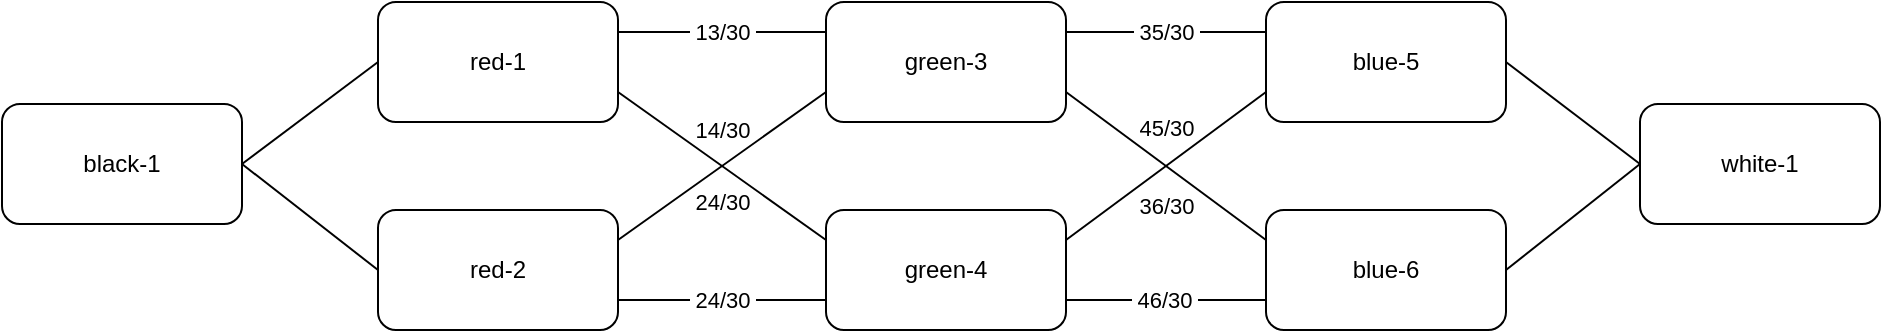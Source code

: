 <mxfile version="24.8.3">
  <diagram name="Page-1" id="ai1lAI1cXWnI07Mm7c0X">
    <mxGraphModel dx="1342" dy="1751" grid="0" gridSize="10" guides="1" tooltips="1" connect="1" arrows="1" fold="1" page="0" pageScale="1" pageWidth="850" pageHeight="1100" math="0" shadow="0">
      <root>
        <mxCell id="0" />
        <mxCell id="1" parent="0" />
        <mxCell id="yNI_FjUCum76xhI8nO26-14" style="rounded=0;orthogonalLoop=1;jettySize=auto;html=1;exitX=0;exitY=0.5;exitDx=0;exitDy=0;entryX=1;entryY=0.5;entryDx=0;entryDy=0;endArrow=none;endFill=0;" edge="1" parent="1" source="tsdURmEtjTxGYdrAqslD-4" target="yNI_FjUCum76xhI8nO26-11">
          <mxGeometry relative="1" as="geometry" />
        </mxCell>
        <mxCell id="tsdURmEtjTxGYdrAqslD-4" value="red-2" style="rounded=1;whiteSpace=wrap;html=1;" parent="1" vertex="1">
          <mxGeometry x="-141" y="143" width="120" height="60" as="geometry" />
        </mxCell>
        <mxCell id="tsdURmEtjTxGYdrAqslD-21" style="rounded=0;orthogonalLoop=1;jettySize=auto;html=1;exitX=1;exitY=0.25;exitDx=0;exitDy=0;entryX=0;entryY=0.25;entryDx=0;entryDy=0;fontSize=12;startSize=8;endSize=8;endArrow=none;endFill=0;flowAnimation=0;arcSize=20;" parent="1" source="tsdURmEtjTxGYdrAqslD-6" target="tsdURmEtjTxGYdrAqslD-8" edge="1">
          <mxGeometry relative="1" as="geometry" />
        </mxCell>
        <mxCell id="yNI_FjUCum76xhI8nO26-5" value="&amp;nbsp;13/30&amp;nbsp; " style="edgeLabel;html=1;align=center;verticalAlign=middle;resizable=0;points=[];" vertex="1" connectable="0" parent="tsdURmEtjTxGYdrAqslD-21">
          <mxGeometry x="-0.002" relative="1" as="geometry">
            <mxPoint as="offset" />
          </mxGeometry>
        </mxCell>
        <mxCell id="yNI_FjUCum76xhI8nO26-13" style="rounded=0;orthogonalLoop=1;jettySize=auto;html=1;exitX=0;exitY=0.5;exitDx=0;exitDy=0;entryX=1;entryY=0.5;entryDx=0;entryDy=0;endArrow=none;endFill=0;" edge="1" parent="1" source="tsdURmEtjTxGYdrAqslD-6" target="yNI_FjUCum76xhI8nO26-11">
          <mxGeometry relative="1" as="geometry" />
        </mxCell>
        <mxCell id="tsdURmEtjTxGYdrAqslD-6" value="red-1" style="rounded=1;whiteSpace=wrap;html=1;" parent="1" vertex="1">
          <mxGeometry x="-141" y="39" width="120" height="60" as="geometry" />
        </mxCell>
        <mxCell id="tsdURmEtjTxGYdrAqslD-7" value="green-4" style="rounded=1;whiteSpace=wrap;html=1;" parent="1" vertex="1">
          <mxGeometry x="83" y="143" width="120" height="60" as="geometry" />
        </mxCell>
        <mxCell id="tsdURmEtjTxGYdrAqslD-8" value="green-3" style="rounded=1;whiteSpace=wrap;html=1;" parent="1" vertex="1">
          <mxGeometry x="83" y="39" width="120" height="60" as="geometry" />
        </mxCell>
        <mxCell id="yNI_FjUCum76xhI8nO26-16" style="rounded=0;orthogonalLoop=1;jettySize=auto;html=1;exitX=1;exitY=0.5;exitDx=0;exitDy=0;entryX=0;entryY=0.5;entryDx=0;entryDy=0;endArrow=none;endFill=0;" edge="1" parent="1" source="tsdURmEtjTxGYdrAqslD-9" target="yNI_FjUCum76xhI8nO26-12">
          <mxGeometry relative="1" as="geometry">
            <mxPoint x="475" y="124" as="targetPoint" />
          </mxGeometry>
        </mxCell>
        <mxCell id="tsdURmEtjTxGYdrAqslD-9" value="blue-6" style="rounded=1;whiteSpace=wrap;html=1;" parent="1" vertex="1">
          <mxGeometry x="303" y="143" width="120" height="60" as="geometry" />
        </mxCell>
        <mxCell id="yNI_FjUCum76xhI8nO26-15" style="rounded=0;orthogonalLoop=1;jettySize=auto;html=1;exitX=1;exitY=0.5;exitDx=0;exitDy=0;entryX=0;entryY=0.5;entryDx=0;entryDy=0;endArrow=none;endFill=0;" edge="1" parent="1" source="tsdURmEtjTxGYdrAqslD-10" target="yNI_FjUCum76xhI8nO26-12">
          <mxGeometry relative="1" as="geometry" />
        </mxCell>
        <mxCell id="tsdURmEtjTxGYdrAqslD-10" value="blue-5" style="rounded=1;whiteSpace=wrap;html=1;" parent="1" vertex="1">
          <mxGeometry x="303" y="39" width="120" height="60" as="geometry" />
        </mxCell>
        <mxCell id="tsdURmEtjTxGYdrAqslD-23" style="rounded=0;orthogonalLoop=1;jettySize=auto;html=1;exitX=1;exitY=0.75;exitDx=0;exitDy=0;entryX=0;entryY=0.75;entryDx=0;entryDy=0;fontSize=12;startSize=8;endSize=8;endArrow=none;endFill=0;flowAnimation=0;arcSize=20;" parent="1" source="tsdURmEtjTxGYdrAqslD-4" target="tsdURmEtjTxGYdrAqslD-7" edge="1">
          <mxGeometry relative="1" as="geometry">
            <mxPoint x="27" y="35" as="sourcePoint" />
            <mxPoint x="93" y="95" as="targetPoint" />
          </mxGeometry>
        </mxCell>
        <mxCell id="yNI_FjUCum76xhI8nO26-3" value="&amp;nbsp;24/30&amp;nbsp; " style="edgeLabel;html=1;align=center;verticalAlign=middle;resizable=0;points=[];" vertex="1" connectable="0" parent="tsdURmEtjTxGYdrAqslD-23">
          <mxGeometry x="-0.003" relative="1" as="geometry">
            <mxPoint as="offset" />
          </mxGeometry>
        </mxCell>
        <mxCell id="tsdURmEtjTxGYdrAqslD-26" style="rounded=0;orthogonalLoop=1;jettySize=auto;html=1;exitX=1;exitY=0.25;exitDx=0;exitDy=0;entryX=0;entryY=0.75;entryDx=0;entryDy=0;fontSize=12;startSize=8;endSize=8;endArrow=none;endFill=0;flowAnimation=0;arcSize=20;" parent="1" source="tsdURmEtjTxGYdrAqslD-4" target="tsdURmEtjTxGYdrAqslD-8" edge="1">
          <mxGeometry relative="1" as="geometry">
            <mxPoint x="27" y="243" as="sourcePoint" />
            <mxPoint x="93" y="183" as="targetPoint" />
          </mxGeometry>
        </mxCell>
        <mxCell id="yNI_FjUCum76xhI8nO26-4" value="24/30" style="edgeLabel;html=1;align=center;verticalAlign=middle;resizable=0;points=[];rotation=0;" vertex="1" connectable="0" parent="tsdURmEtjTxGYdrAqslD-26">
          <mxGeometry x="0.0" relative="1" as="geometry">
            <mxPoint y="18" as="offset" />
          </mxGeometry>
        </mxCell>
        <mxCell id="tsdURmEtjTxGYdrAqslD-28" style="rounded=0;orthogonalLoop=1;jettySize=auto;html=1;exitX=1;exitY=0.75;exitDx=0;exitDy=0;entryX=0;entryY=0.25;entryDx=0;entryDy=0;fontSize=12;startSize=8;endSize=8;endArrow=none;endFill=0;flowAnimation=0;arcSize=20;" parent="1" source="tsdURmEtjTxGYdrAqslD-6" target="tsdURmEtjTxGYdrAqslD-7" edge="1">
          <mxGeometry relative="1" as="geometry">
            <mxPoint x="22" y="95" as="sourcePoint" />
            <mxPoint x="93" y="95" as="targetPoint" />
          </mxGeometry>
        </mxCell>
        <mxCell id="yNI_FjUCum76xhI8nO26-7" value="14/30" style="edgeLabel;html=1;align=center;verticalAlign=middle;resizable=0;points=[];" vertex="1" connectable="0" parent="tsdURmEtjTxGYdrAqslD-28">
          <mxGeometry x="-0.001" relative="1" as="geometry">
            <mxPoint y="-18" as="offset" />
          </mxGeometry>
        </mxCell>
        <mxCell id="tsdURmEtjTxGYdrAqslD-31" style="rounded=0;orthogonalLoop=1;jettySize=auto;html=1;exitX=0;exitY=0.25;exitDx=0;exitDy=0;entryX=1;entryY=0.25;entryDx=0;entryDy=0;fontSize=12;startSize=8;endSize=8;endArrow=none;endFill=0;flowAnimation=0;arcSize=20;" parent="1" source="tsdURmEtjTxGYdrAqslD-10" target="tsdURmEtjTxGYdrAqslD-8" edge="1">
          <mxGeometry relative="1" as="geometry">
            <mxPoint x="11" y="152" as="sourcePoint" />
            <mxPoint x="93" y="94" as="targetPoint" />
          </mxGeometry>
        </mxCell>
        <mxCell id="yNI_FjUCum76xhI8nO26-6" value="&amp;nbsp;35/30&amp;nbsp; " style="edgeLabel;html=1;align=center;verticalAlign=middle;resizable=0;points=[];" vertex="1" connectable="0" parent="tsdURmEtjTxGYdrAqslD-31">
          <mxGeometry x="0.006" relative="1" as="geometry">
            <mxPoint as="offset" />
          </mxGeometry>
        </mxCell>
        <mxCell id="tsdURmEtjTxGYdrAqslD-32" style="rounded=0;orthogonalLoop=1;jettySize=auto;html=1;exitX=0;exitY=0.75;exitDx=0;exitDy=0;entryX=1;entryY=0.25;entryDx=0;entryDy=0;fontSize=12;startSize=8;endSize=8;endArrow=none;endFill=0;flowAnimation=0;arcSize=20;" parent="1" source="tsdURmEtjTxGYdrAqslD-10" target="tsdURmEtjTxGYdrAqslD-7" edge="1">
          <mxGeometry relative="1" as="geometry">
            <mxPoint x="269" y="80" as="sourcePoint" />
            <mxPoint x="213" y="80" as="targetPoint" />
          </mxGeometry>
        </mxCell>
        <mxCell id="yNI_FjUCum76xhI8nO26-8" value="45/30" style="edgeLabel;html=1;align=center;verticalAlign=middle;resizable=0;points=[];" vertex="1" connectable="0" parent="tsdURmEtjTxGYdrAqslD-32">
          <mxGeometry x="0.005" relative="1" as="geometry">
            <mxPoint y="-19" as="offset" />
          </mxGeometry>
        </mxCell>
        <mxCell id="tsdURmEtjTxGYdrAqslD-34" style="rounded=0;orthogonalLoop=1;jettySize=auto;html=1;exitX=0;exitY=0.25;exitDx=0;exitDy=0;entryX=1;entryY=0.75;entryDx=0;entryDy=0;fontSize=12;startSize=8;endSize=8;endArrow=none;endFill=0;flowAnimation=0;arcSize=20;" parent="1" source="tsdURmEtjTxGYdrAqslD-9" target="tsdURmEtjTxGYdrAqslD-8" edge="1">
          <mxGeometry relative="1" as="geometry">
            <mxPoint x="269" y="110" as="sourcePoint" />
            <mxPoint x="213" y="168" as="targetPoint" />
          </mxGeometry>
        </mxCell>
        <mxCell id="yNI_FjUCum76xhI8nO26-9" value="36/30" style="edgeLabel;html=1;align=center;verticalAlign=middle;resizable=0;points=[];" vertex="1" connectable="0" parent="tsdURmEtjTxGYdrAqslD-34">
          <mxGeometry x="0.006" relative="1" as="geometry">
            <mxPoint y="20" as="offset" />
          </mxGeometry>
        </mxCell>
        <mxCell id="tsdURmEtjTxGYdrAqslD-35" style="rounded=0;orthogonalLoop=1;jettySize=auto;html=1;exitX=0;exitY=0.75;exitDx=0;exitDy=0;entryX=1;entryY=0.75;entryDx=0;entryDy=0;fontSize=12;startSize=8;endSize=8;endArrow=none;endFill=0;flowAnimation=0;arcSize=20;" parent="1" source="tsdURmEtjTxGYdrAqslD-9" target="tsdURmEtjTxGYdrAqslD-7" edge="1">
          <mxGeometry relative="1" as="geometry">
            <mxPoint x="269" y="168" as="sourcePoint" />
            <mxPoint x="213" y="110" as="targetPoint" />
          </mxGeometry>
        </mxCell>
        <mxCell id="yNI_FjUCum76xhI8nO26-1" value="Text" style="edgeLabel;html=1;align=center;verticalAlign=middle;resizable=0;points=[];" vertex="1" connectable="0" parent="tsdURmEtjTxGYdrAqslD-35">
          <mxGeometry x="0.007" relative="1" as="geometry">
            <mxPoint as="offset" />
          </mxGeometry>
        </mxCell>
        <mxCell id="yNI_FjUCum76xhI8nO26-2" value="&amp;nbsp;46/30&amp;nbsp; " style="edgeLabel;html=1;align=center;verticalAlign=middle;resizable=0;points=[];" vertex="1" connectable="0" parent="tsdURmEtjTxGYdrAqslD-35">
          <mxGeometry x="0.02" relative="1" as="geometry">
            <mxPoint as="offset" />
          </mxGeometry>
        </mxCell>
        <mxCell id="yNI_FjUCum76xhI8nO26-11" value="black-1" style="rounded=1;whiteSpace=wrap;html=1;" vertex="1" parent="1">
          <mxGeometry x="-329" y="90" width="120" height="60" as="geometry" />
        </mxCell>
        <mxCell id="yNI_FjUCum76xhI8nO26-12" value="white-1" style="rounded=1;whiteSpace=wrap;html=1;" vertex="1" parent="1">
          <mxGeometry x="490" y="90" width="120" height="60" as="geometry" />
        </mxCell>
      </root>
    </mxGraphModel>
  </diagram>
</mxfile>
